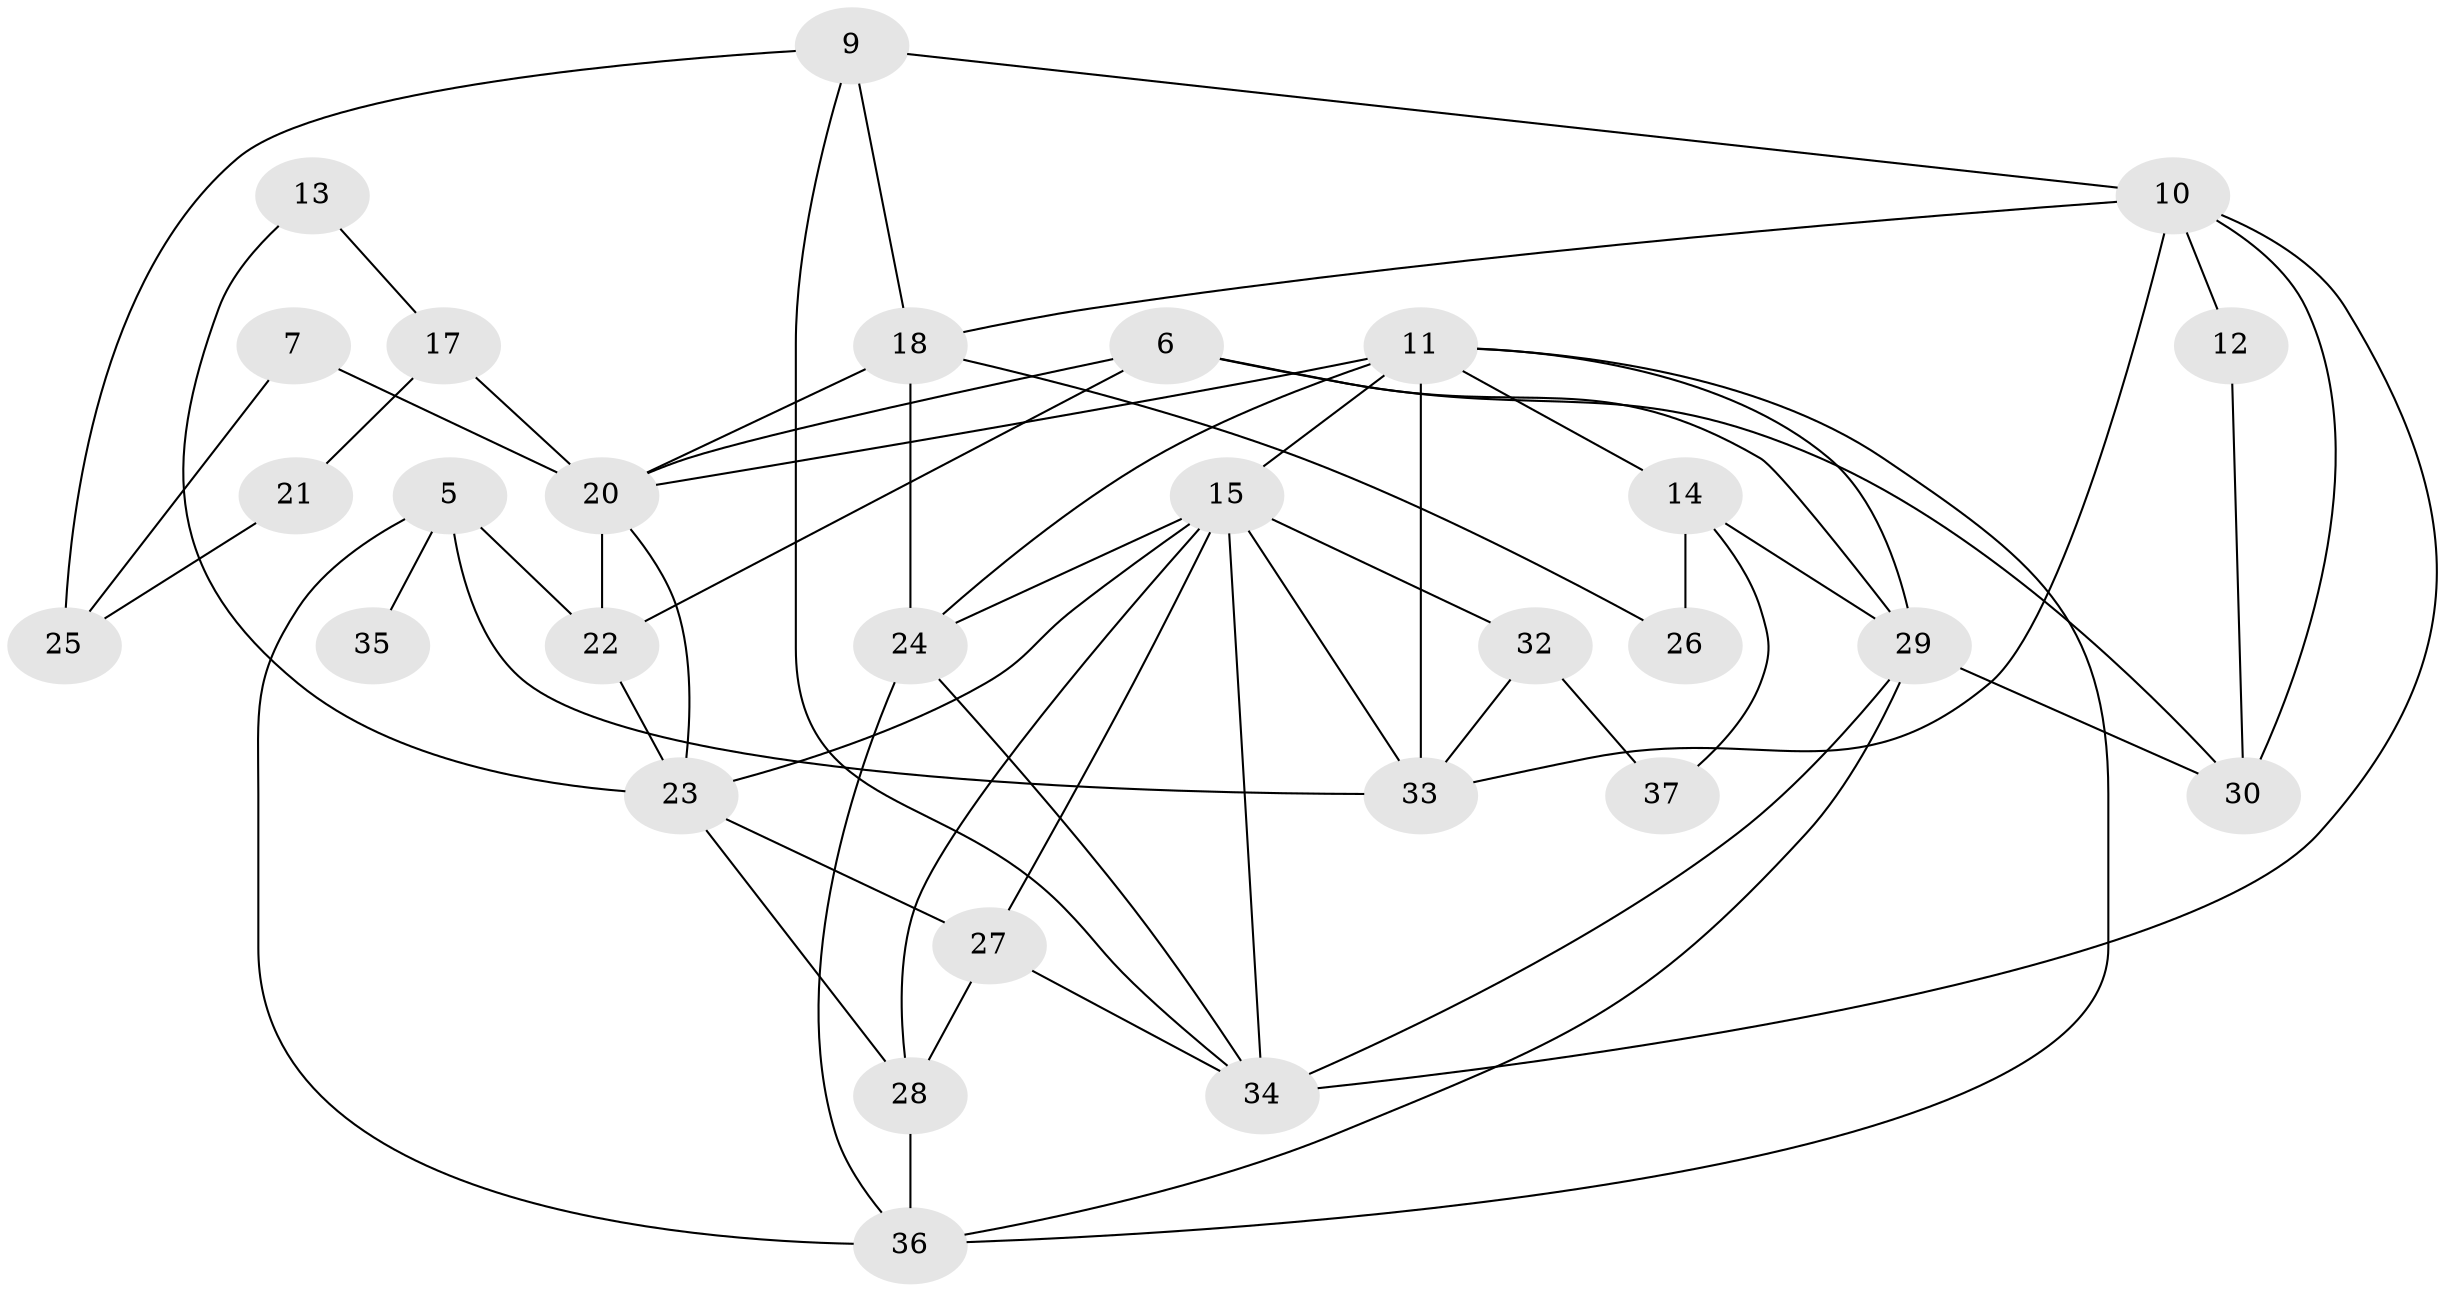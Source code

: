 // original degree distribution, {3: 0.2236842105263158, 5: 0.09210526315789473, 2: 0.21052631578947367, 4: 0.21052631578947367, 0: 0.10526315789473684, 1: 0.11842105263157894, 7: 0.013157894736842105, 6: 0.02631578947368421}
// Generated by graph-tools (version 1.1) at 2025/00/03/09/25 03:00:52]
// undirected, 29 vertices, 60 edges
graph export_dot {
graph [start="1"]
  node [color=gray90,style=filled];
  5;
  6;
  7;
  9;
  10;
  11;
  12;
  13;
  14;
  15;
  17;
  18;
  20;
  21;
  22;
  23;
  24;
  25;
  26;
  27;
  28;
  29;
  30;
  32;
  33;
  34;
  35;
  36;
  37;
  5 -- 22 [weight=1.0];
  5 -- 33 [weight=1.0];
  5 -- 35 [weight=1.0];
  5 -- 36 [weight=1.0];
  6 -- 20 [weight=1.0];
  6 -- 22 [weight=1.0];
  6 -- 29 [weight=1.0];
  6 -- 30 [weight=1.0];
  7 -- 20 [weight=1.0];
  7 -- 25 [weight=1.0];
  9 -- 10 [weight=1.0];
  9 -- 18 [weight=1.0];
  9 -- 25 [weight=1.0];
  9 -- 34 [weight=1.0];
  10 -- 12 [weight=1.0];
  10 -- 18 [weight=1.0];
  10 -- 30 [weight=1.0];
  10 -- 33 [weight=1.0];
  10 -- 34 [weight=1.0];
  11 -- 14 [weight=1.0];
  11 -- 15 [weight=2.0];
  11 -- 20 [weight=1.0];
  11 -- 24 [weight=1.0];
  11 -- 29 [weight=1.0];
  11 -- 33 [weight=2.0];
  11 -- 36 [weight=1.0];
  12 -- 30 [weight=1.0];
  13 -- 17 [weight=1.0];
  13 -- 23 [weight=1.0];
  14 -- 26 [weight=1.0];
  14 -- 29 [weight=1.0];
  14 -- 37 [weight=1.0];
  15 -- 23 [weight=1.0];
  15 -- 24 [weight=1.0];
  15 -- 27 [weight=1.0];
  15 -- 28 [weight=1.0];
  15 -- 32 [weight=1.0];
  15 -- 33 [weight=1.0];
  15 -- 34 [weight=3.0];
  17 -- 20 [weight=1.0];
  17 -- 21 [weight=1.0];
  18 -- 20 [weight=1.0];
  18 -- 24 [weight=1.0];
  18 -- 26 [weight=1.0];
  20 -- 22 [weight=1.0];
  20 -- 23 [weight=1.0];
  21 -- 25 [weight=1.0];
  22 -- 23 [weight=1.0];
  23 -- 27 [weight=1.0];
  23 -- 28 [weight=1.0];
  24 -- 34 [weight=1.0];
  24 -- 36 [weight=1.0];
  27 -- 28 [weight=1.0];
  27 -- 34 [weight=1.0];
  28 -- 36 [weight=1.0];
  29 -- 30 [weight=1.0];
  29 -- 34 [weight=1.0];
  29 -- 36 [weight=1.0];
  32 -- 33 [weight=1.0];
  32 -- 37 [weight=1.0];
}
